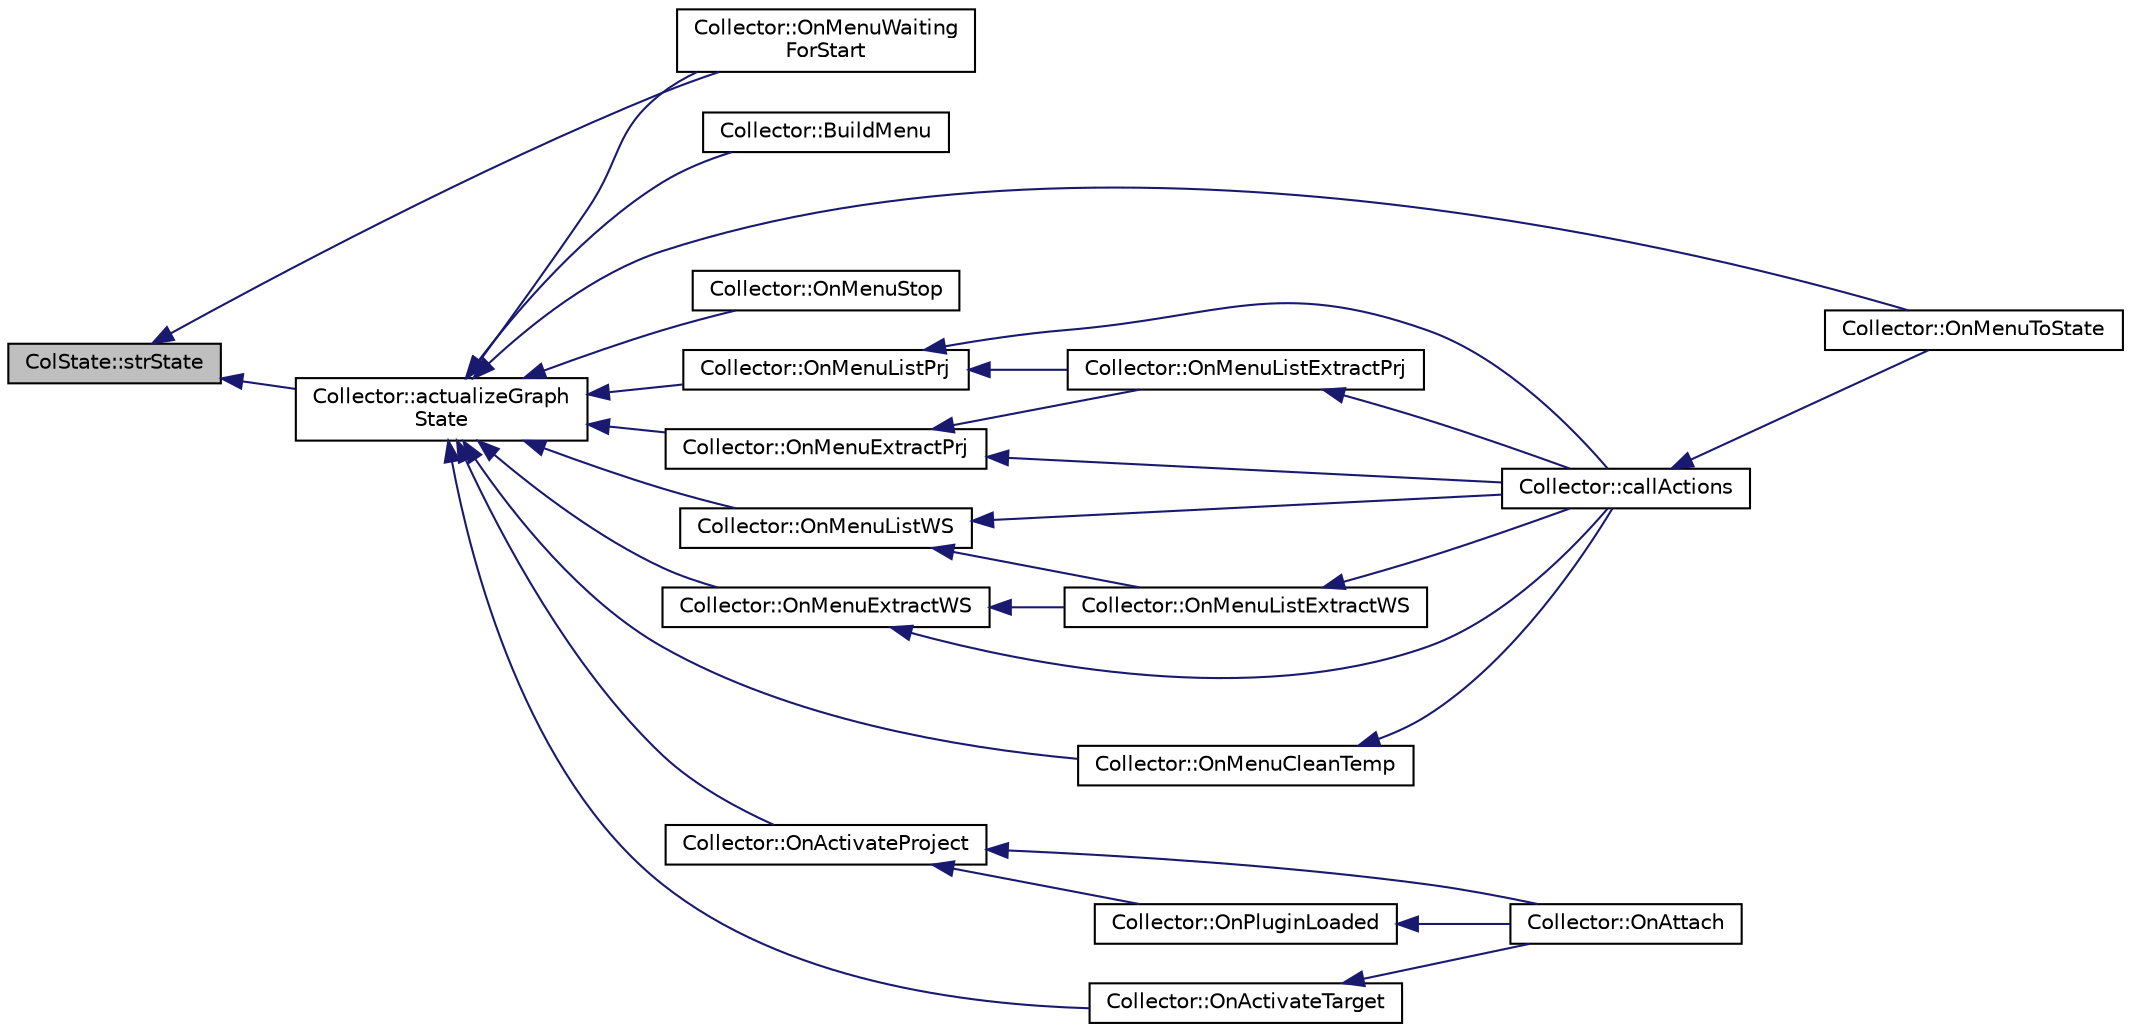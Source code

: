 digraph "ColState::strState"
{
  edge [fontname="Helvetica",fontsize="10",labelfontname="Helvetica",labelfontsize="10"];
  node [fontname="Helvetica",fontsize="10",shape=record];
  rankdir="LR";
  Node5 [label="ColState::strState",height=0.2,width=0.4,color="black", fillcolor="grey75", style="filled", fontcolor="black"];
  Node5 -> Node6 [dir="back",color="midnightblue",fontsize="10",style="solid",fontname="Helvetica"];
  Node6 [label="Collector::actualizeGraph\lState",height=0.2,width=0.4,color="black", fillcolor="white", style="filled",URL="$class_collector.html#afffa9eed798f9788a774ad69043bde98",tooltip="Enable the menu items of &#39;&Collect&#39; and tools bar &#39;Collector&#39;. "];
  Node6 -> Node7 [dir="back",color="midnightblue",fontsize="10",style="solid",fontname="Helvetica"];
  Node7 [label="Collector::BuildMenu",height=0.2,width=0.4,color="black", fillcolor="white", style="filled",URL="$class_collector.html#accc308865bf090c7e65bd4f806ccc328",tooltip="Return plugin&#39;s configuration panel. "];
  Node6 -> Node8 [dir="back",color="midnightblue",fontsize="10",style="solid",fontname="Helvetica"];
  Node8 [label="Collector::OnMenuToState",height=0.2,width=0.4,color="black", fillcolor="white", style="filled",URL="$class_collector.html#a4d9c1a6b570a3cf86ee6e96d3344531e",tooltip="Only one method for all events. "];
  Node6 -> Node9 [dir="back",color="midnightblue",fontsize="10",style="solid",fontname="Helvetica"];
  Node9 [label="Collector::OnMenuStop",height=0.2,width=0.4,color="black", fillcolor="white", style="filled",URL="$class_collector.html#a328df4e05a99ed3233d942d8fb77a6d3",tooltip="Places the status graph in stop report and Stop current action. "];
  Node6 -> Node10 [dir="back",color="midnightblue",fontsize="10",style="solid",fontname="Helvetica"];
  Node10 [label="Collector::OnMenuWaiting\lForStart",height=0.2,width=0.4,color="black", fillcolor="white", style="filled",URL="$class_collector.html#ad9c3e1c71bd059224523e86f2e3680e4",tooltip="Places the state graph on hold for selection. "];
  Node6 -> Node11 [dir="back",color="midnightblue",fontsize="10",style="solid",fontname="Helvetica"];
  Node11 [label="Collector::OnMenuListPrj",height=0.2,width=0.4,color="black", fillcolor="white", style="filled",URL="$class_collector.html#a7a52cb7e51c2bafa5ca760e2f005f427",tooltip="Places the status graph in the listing project report. "];
  Node11 -> Node12 [dir="back",color="midnightblue",fontsize="10",style="solid",fontname="Helvetica"];
  Node12 [label="Collector::callActions",height=0.2,width=0.4,color="black", fillcolor="white", style="filled",URL="$class_collector.html#a772e3452af93d18c7764aed8245af527",tooltip="Call all &#39;OnMenu...()&#39;. "];
  Node12 -> Node8 [dir="back",color="midnightblue",fontsize="10",style="solid",fontname="Helvetica"];
  Node11 -> Node13 [dir="back",color="midnightblue",fontsize="10",style="solid",fontname="Helvetica"];
  Node13 [label="Collector::OnMenuListExtractPrj",height=0.2,width=0.4,color="black", fillcolor="white", style="filled",URL="$class_collector.html#a24cfe1b83b040784e834277da16e0a68",tooltip="Places the status grap in the listing and extract report. "];
  Node13 -> Node12 [dir="back",color="midnightblue",fontsize="10",style="solid",fontname="Helvetica"];
  Node6 -> Node14 [dir="back",color="midnightblue",fontsize="10",style="solid",fontname="Helvetica"];
  Node14 [label="Collector::OnMenuExtractPrj",height=0.2,width=0.4,color="black", fillcolor="white", style="filled",URL="$class_collector.html#af7b748977fb136842774e550b6c915b8",tooltip="Places the status graph in the extracting project report. "];
  Node14 -> Node12 [dir="back",color="midnightblue",fontsize="10",style="solid",fontname="Helvetica"];
  Node14 -> Node13 [dir="back",color="midnightblue",fontsize="10",style="solid",fontname="Helvetica"];
  Node6 -> Node15 [dir="back",color="midnightblue",fontsize="10",style="solid",fontname="Helvetica"];
  Node15 [label="Collector::OnMenuListWS",height=0.2,width=0.4,color="black", fillcolor="white", style="filled",URL="$class_collector.html#ad05ff772ab635dd2b018af610c45f666",tooltip="Places the status graph in the listing workspace report. "];
  Node15 -> Node12 [dir="back",color="midnightblue",fontsize="10",style="solid",fontname="Helvetica"];
  Node15 -> Node16 [dir="back",color="midnightblue",fontsize="10",style="solid",fontname="Helvetica"];
  Node16 [label="Collector::OnMenuListExtractWS",height=0.2,width=0.4,color="black", fillcolor="white", style="filled",URL="$class_collector.html#a6f578e146a373e98a2638c6a509ee193",tooltip="Places the status grap in the listing and extract workspace report. "];
  Node16 -> Node12 [dir="back",color="midnightblue",fontsize="10",style="solid",fontname="Helvetica"];
  Node6 -> Node17 [dir="back",color="midnightblue",fontsize="10",style="solid",fontname="Helvetica"];
  Node17 [label="Collector::OnMenuExtractWS",height=0.2,width=0.4,color="black", fillcolor="white", style="filled",URL="$class_collector.html#a0dd8300c95e93daf33d5141d38c74c0d",tooltip="Places the status graph in the extracting workspace report. "];
  Node17 -> Node12 [dir="back",color="midnightblue",fontsize="10",style="solid",fontname="Helvetica"];
  Node17 -> Node16 [dir="back",color="midnightblue",fontsize="10",style="solid",fontname="Helvetica"];
  Node6 -> Node18 [dir="back",color="midnightblue",fontsize="10",style="solid",fontname="Helvetica"];
  Node18 [label="Collector::OnMenuCleanTemp",height=0.2,width=0.4,color="black", fillcolor="white", style="filled",URL="$class_collector.html#a9610e93061089e82eab969be649adeeb",tooltip="Places the status graph in the cleaning report and Delete the temporary directory. "];
  Node18 -> Node12 [dir="back",color="midnightblue",fontsize="10",style="solid",fontname="Helvetica"];
  Node6 -> Node19 [dir="back",color="midnightblue",fontsize="10",style="solid",fontname="Helvetica"];
  Node19 [label="Collector::OnActivateProject",height=0.2,width=0.4,color="black", fillcolor="white", style="filled",URL="$class_collector.html#abfc8e261c95da61d0a710879b2f98d87",tooltip="This method called by project activate allows detect project using the &#39;Wx&#39; or &#39;Qt&#39; libraries..."];
  Node19 -> Node20 [dir="back",color="midnightblue",fontsize="10",style="solid",fontname="Helvetica"];
  Node20 [label="Collector::OnAttach",height=0.2,width=0.4,color="black", fillcolor="white", style="filled",URL="$class_collector.html#a083060f2bf00f965496c44de767cd7a1",tooltip="Execute the plugin. "];
  Node19 -> Node21 [dir="back",color="midnightblue",fontsize="10",style="solid",fontname="Helvetica"];
  Node21 [label="Collector::OnPluginLoaded",height=0.2,width=0.4,color="black", fillcolor="white", style="filled",URL="$class_collector.html#a015f772ce4cd2db84eef9ed7fbc391d4",tooltip="This method called by plugin is manually loaded. "];
  Node21 -> Node20 [dir="back",color="midnightblue",fontsize="10",style="solid",fontname="Helvetica"];
  Node6 -> Node22 [dir="back",color="midnightblue",fontsize="10",style="solid",fontname="Helvetica"];
  Node22 [label="Collector::OnActivateTarget",height=0.2,width=0.4,color="black", fillcolor="white", style="filled",URL="$class_collector.html#ab8069e3f15134c29f53848b563f53eda",tooltip="This method called by target activate allows detect target using the &#39;Wx&#39; or &#39;Qt&#39; libraries..."];
  Node22 -> Node20 [dir="back",color="midnightblue",fontsize="10",style="solid",fontname="Helvetica"];
  Node5 -> Node10 [dir="back",color="midnightblue",fontsize="10",style="solid",fontname="Helvetica"];
}
